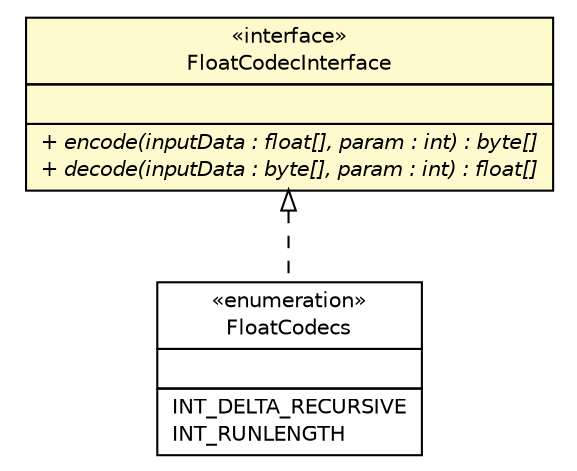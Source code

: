 #!/usr/local/bin/dot
#
# Class diagram 
# Generated by UMLGraph version R5_6 (http://www.umlgraph.org/)
#

digraph G {
	edge [fontname="Helvetica",fontsize=10,labelfontname="Helvetica",labelfontsize=10];
	node [fontname="Helvetica",fontsize=10,shape=plaintext];
	nodesep=0.25;
	ranksep=0.5;
	// org.rcsb.mmtf.codec.FloatCodecs
	c826 [label=<<table title="org.rcsb.mmtf.codec.FloatCodecs" border="0" cellborder="1" cellspacing="0" cellpadding="2" port="p" href="./FloatCodecs.html">
		<tr><td><table border="0" cellspacing="0" cellpadding="1">
<tr><td align="center" balign="center"> &#171;enumeration&#187; </td></tr>
<tr><td align="center" balign="center"> FloatCodecs </td></tr>
		</table></td></tr>
		<tr><td><table border="0" cellspacing="0" cellpadding="1">
<tr><td align="left" balign="left">  </td></tr>
		</table></td></tr>
		<tr><td><table border="0" cellspacing="0" cellpadding="1">
<tr><td align="left" balign="left"> INT_DELTA_RECURSIVE </td></tr>
<tr><td align="left" balign="left"> INT_RUNLENGTH </td></tr>
		</table></td></tr>
		</table>>, URL="./FloatCodecs.html", fontname="Helvetica", fontcolor="black", fontsize=10.0];
	// org.rcsb.mmtf.codec.FloatCodecInterface
	c827 [label=<<table title="org.rcsb.mmtf.codec.FloatCodecInterface" border="0" cellborder="1" cellspacing="0" cellpadding="2" port="p" bgcolor="lemonChiffon" href="./FloatCodecInterface.html">
		<tr><td><table border="0" cellspacing="0" cellpadding="1">
<tr><td align="center" balign="center"> &#171;interface&#187; </td></tr>
<tr><td align="center" balign="center"> FloatCodecInterface </td></tr>
		</table></td></tr>
		<tr><td><table border="0" cellspacing="0" cellpadding="1">
<tr><td align="left" balign="left">  </td></tr>
		</table></td></tr>
		<tr><td><table border="0" cellspacing="0" cellpadding="1">
<tr><td align="left" balign="left"><font face="Helvetica-Oblique" point-size="10.0"> + encode(inputData : float[], param : int) : byte[] </font></td></tr>
<tr><td align="left" balign="left"><font face="Helvetica-Oblique" point-size="10.0"> + decode(inputData : byte[], param : int) : float[] </font></td></tr>
		</table></td></tr>
		</table>>, URL="./FloatCodecInterface.html", fontname="Helvetica", fontcolor="black", fontsize=10.0];
	//org.rcsb.mmtf.codec.FloatCodecs implements org.rcsb.mmtf.codec.FloatCodecInterface
	c827:p -> c826:p [dir=back,arrowtail=empty,style=dashed];
}

